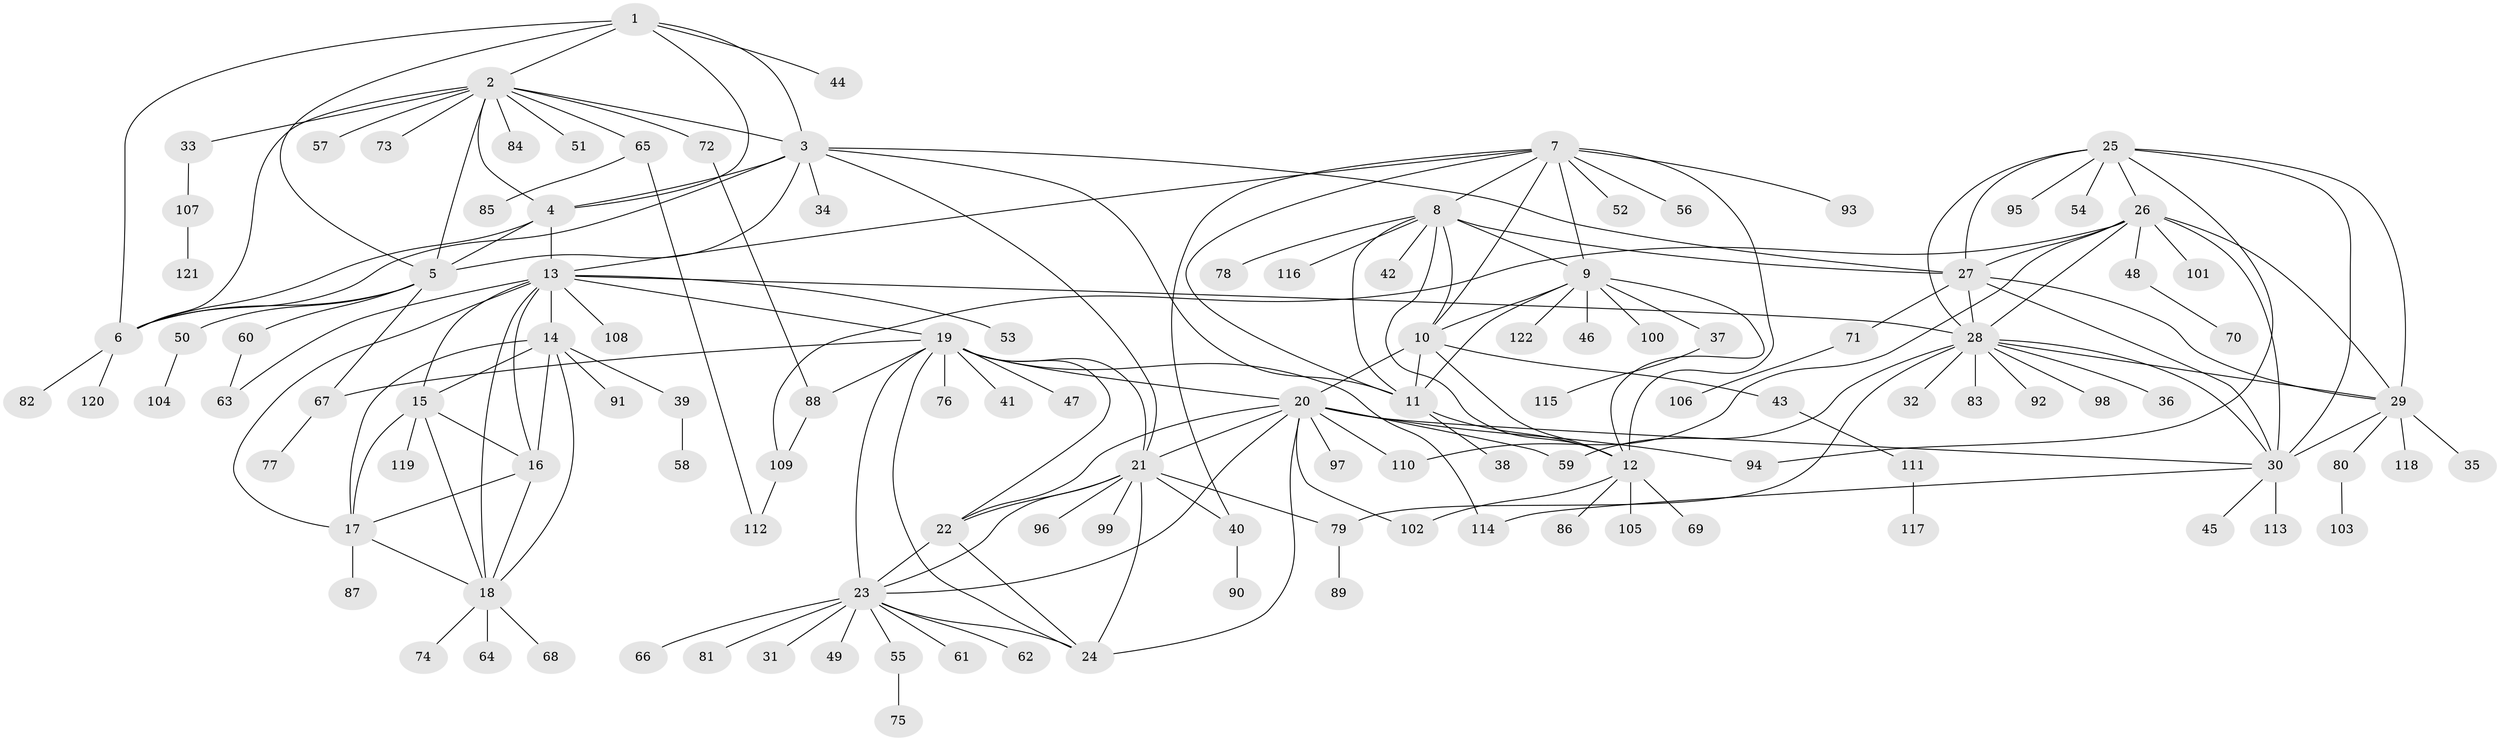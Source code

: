 // Generated by graph-tools (version 1.1) at 2025/16/03/09/25 04:16:04]
// undirected, 122 vertices, 189 edges
graph export_dot {
graph [start="1"]
  node [color=gray90,style=filled];
  1;
  2;
  3;
  4;
  5;
  6;
  7;
  8;
  9;
  10;
  11;
  12;
  13;
  14;
  15;
  16;
  17;
  18;
  19;
  20;
  21;
  22;
  23;
  24;
  25;
  26;
  27;
  28;
  29;
  30;
  31;
  32;
  33;
  34;
  35;
  36;
  37;
  38;
  39;
  40;
  41;
  42;
  43;
  44;
  45;
  46;
  47;
  48;
  49;
  50;
  51;
  52;
  53;
  54;
  55;
  56;
  57;
  58;
  59;
  60;
  61;
  62;
  63;
  64;
  65;
  66;
  67;
  68;
  69;
  70;
  71;
  72;
  73;
  74;
  75;
  76;
  77;
  78;
  79;
  80;
  81;
  82;
  83;
  84;
  85;
  86;
  87;
  88;
  89;
  90;
  91;
  92;
  93;
  94;
  95;
  96;
  97;
  98;
  99;
  100;
  101;
  102;
  103;
  104;
  105;
  106;
  107;
  108;
  109;
  110;
  111;
  112;
  113;
  114;
  115;
  116;
  117;
  118;
  119;
  120;
  121;
  122;
  1 -- 2;
  1 -- 3;
  1 -- 4;
  1 -- 5;
  1 -- 6;
  1 -- 44;
  2 -- 3;
  2 -- 4;
  2 -- 5;
  2 -- 6;
  2 -- 33;
  2 -- 51;
  2 -- 57;
  2 -- 65;
  2 -- 72;
  2 -- 73;
  2 -- 84;
  3 -- 4;
  3 -- 5;
  3 -- 6;
  3 -- 11;
  3 -- 21;
  3 -- 27;
  3 -- 34;
  4 -- 5;
  4 -- 6;
  4 -- 13;
  5 -- 6;
  5 -- 50;
  5 -- 60;
  5 -- 67;
  6 -- 82;
  6 -- 120;
  7 -- 8;
  7 -- 9;
  7 -- 10;
  7 -- 11;
  7 -- 12;
  7 -- 13;
  7 -- 40;
  7 -- 52;
  7 -- 56;
  7 -- 93;
  8 -- 9;
  8 -- 10;
  8 -- 11;
  8 -- 12;
  8 -- 27;
  8 -- 42;
  8 -- 78;
  8 -- 116;
  9 -- 10;
  9 -- 11;
  9 -- 12;
  9 -- 37;
  9 -- 46;
  9 -- 100;
  9 -- 122;
  10 -- 11;
  10 -- 12;
  10 -- 20;
  10 -- 43;
  11 -- 12;
  11 -- 38;
  12 -- 69;
  12 -- 86;
  12 -- 102;
  12 -- 105;
  13 -- 14;
  13 -- 15;
  13 -- 16;
  13 -- 17;
  13 -- 18;
  13 -- 19;
  13 -- 28;
  13 -- 53;
  13 -- 63;
  13 -- 108;
  14 -- 15;
  14 -- 16;
  14 -- 17;
  14 -- 18;
  14 -- 39;
  14 -- 91;
  15 -- 16;
  15 -- 17;
  15 -- 18;
  15 -- 119;
  16 -- 17;
  16 -- 18;
  17 -- 18;
  17 -- 87;
  18 -- 64;
  18 -- 68;
  18 -- 74;
  19 -- 20;
  19 -- 21;
  19 -- 22;
  19 -- 23;
  19 -- 24;
  19 -- 41;
  19 -- 47;
  19 -- 67;
  19 -- 76;
  19 -- 88;
  19 -- 114;
  20 -- 21;
  20 -- 22;
  20 -- 23;
  20 -- 24;
  20 -- 30;
  20 -- 59;
  20 -- 94;
  20 -- 97;
  20 -- 102;
  20 -- 110;
  21 -- 22;
  21 -- 23;
  21 -- 24;
  21 -- 40;
  21 -- 79;
  21 -- 96;
  21 -- 99;
  22 -- 23;
  22 -- 24;
  23 -- 24;
  23 -- 31;
  23 -- 49;
  23 -- 55;
  23 -- 61;
  23 -- 62;
  23 -- 66;
  23 -- 81;
  25 -- 26;
  25 -- 27;
  25 -- 28;
  25 -- 29;
  25 -- 30;
  25 -- 54;
  25 -- 94;
  25 -- 95;
  26 -- 27;
  26 -- 28;
  26 -- 29;
  26 -- 30;
  26 -- 48;
  26 -- 101;
  26 -- 109;
  26 -- 110;
  27 -- 28;
  27 -- 29;
  27 -- 30;
  27 -- 71;
  28 -- 29;
  28 -- 30;
  28 -- 32;
  28 -- 36;
  28 -- 59;
  28 -- 79;
  28 -- 83;
  28 -- 92;
  28 -- 98;
  29 -- 30;
  29 -- 35;
  29 -- 80;
  29 -- 118;
  30 -- 45;
  30 -- 113;
  30 -- 114;
  33 -- 107;
  37 -- 115;
  39 -- 58;
  40 -- 90;
  43 -- 111;
  48 -- 70;
  50 -- 104;
  55 -- 75;
  60 -- 63;
  65 -- 85;
  65 -- 112;
  67 -- 77;
  71 -- 106;
  72 -- 88;
  79 -- 89;
  80 -- 103;
  88 -- 109;
  107 -- 121;
  109 -- 112;
  111 -- 117;
}
